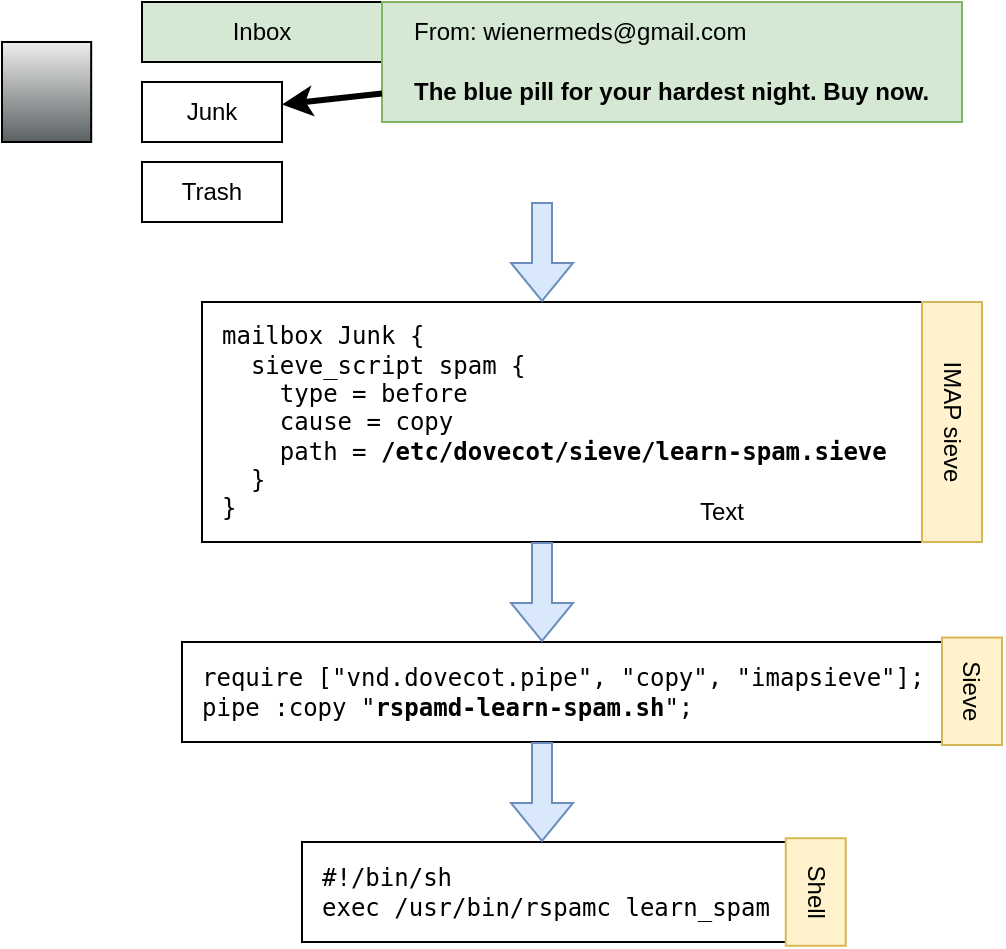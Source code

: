 <mxfile version="28.2.5">
  <diagram name="Seite-1" id="xoRvxYNhYbXPELqCOjKX">
    <mxGraphModel dx="1425" dy="828" grid="1" gridSize="10" guides="1" tooltips="1" connect="1" arrows="1" fold="1" page="1" pageScale="1" pageWidth="827" pageHeight="1169" math="0" shadow="0">
      <root>
        <mxCell id="0" />
        <mxCell id="1" parent="0" />
        <mxCell id="EY0GxazJDWYAO9ivZ3xv-1" value="" style="shape=mxgraph.networks2.icon;aspect=fixed;fillColor=#EDEDED;strokeColor=#000000;gradientColor=#5B6163;network2IconShadow=1;network2bgFillColor=none;labelPosition=center;verticalLabelPosition=bottom;align=center;verticalAlign=top;network2Icon=mxgraph.networks2.user_male;network2IconW=0.892;network2IconH=1.0;" vertex="1" parent="1">
          <mxGeometry x="90" y="179.99" width="44.59" height="50.015" as="geometry" />
        </mxCell>
        <mxCell id="EY0GxazJDWYAO9ivZ3xv-2" value="Inbox" style="rounded=0;whiteSpace=wrap;html=1;fillColor=#d5e8d4;strokeColor=default;" vertex="1" parent="1">
          <mxGeometry x="160" y="160" width="120" height="30" as="geometry" />
        </mxCell>
        <mxCell id="EY0GxazJDWYAO9ivZ3xv-3" value="Junk" style="rounded=0;whiteSpace=wrap;html=1;" vertex="1" parent="1">
          <mxGeometry x="160" y="200" width="70" height="30" as="geometry" />
        </mxCell>
        <mxCell id="EY0GxazJDWYAO9ivZ3xv-4" value="Trash" style="rounded=0;whiteSpace=wrap;html=1;" vertex="1" parent="1">
          <mxGeometry x="160" y="240" width="70" height="30" as="geometry" />
        </mxCell>
        <mxCell id="EY0GxazJDWYAO9ivZ3xv-6" value="" style="rounded=0;whiteSpace=wrap;html=1;fillColor=#d5e8d4;strokeColor=#82b366;" vertex="1" parent="1">
          <mxGeometry x="280" y="160" width="290" height="60" as="geometry" />
        </mxCell>
        <mxCell id="EY0GxazJDWYAO9ivZ3xv-5" value="The blue pill for your hardest night. Buy now." style="text;html=1;align=left;verticalAlign=middle;whiteSpace=wrap;rounded=0;fontStyle=1" vertex="1" parent="1">
          <mxGeometry x="294" y="190" width="266" height="30" as="geometry" />
        </mxCell>
        <mxCell id="EY0GxazJDWYAO9ivZ3xv-7" value="" style="endArrow=classic;html=1;rounded=0;strokeWidth=3;" edge="1" parent="1" source="EY0GxazJDWYAO9ivZ3xv-6" target="EY0GxazJDWYAO9ivZ3xv-3">
          <mxGeometry width="50" height="50" relative="1" as="geometry">
            <mxPoint x="90" y="380" as="sourcePoint" />
            <mxPoint x="140" y="330" as="targetPoint" />
          </mxGeometry>
        </mxCell>
        <mxCell id="EY0GxazJDWYAO9ivZ3xv-8" value="From: wienermeds@gmail.com" style="text;html=1;align=left;verticalAlign=middle;whiteSpace=wrap;rounded=0;" vertex="1" parent="1">
          <mxGeometry x="294" y="160" width="240" height="30" as="geometry" />
        </mxCell>
        <mxCell id="EY0GxazJDWYAO9ivZ3xv-9" value="&lt;pre data-language=&quot;sh&quot;&gt;&lt;code&gt;&lt;div class=&quot;ec-line&quot;&gt;&lt;div class=&quot;code&quot;&gt;&lt;span style=&quot;--0:#82AAFF;--1:#3B61B0&quot;&gt;mailbox&lt;/span&gt;&lt;span style=&quot;--0:#D6DEEB;--1:#403F53&quot;&gt; &lt;/span&gt;&lt;span style=&quot;--0:#ECC48D;--1:#3B61B0&quot;&gt;Junk&lt;/span&gt;&lt;span style=&quot;--0:#D6DEEB;--1:#403F53&quot;&gt; &lt;/span&gt;&lt;span style=&quot;--0:#ECC48D;--1:#3B61B0&quot;&gt;{&lt;/span&gt;&lt;/div&gt;&lt;/div&gt;&lt;div class=&quot;ec-line&quot;&gt;&lt;div class=&quot;code&quot;&gt;&lt;span class=&quot;indent&quot;&gt;  &lt;/span&gt;&lt;span style=&quot;--0:#82AAFF;--1:#3B61B0&quot;&gt;sieve_script&lt;/span&gt;&lt;span style=&quot;--0:#D6DEEB;--1:#403F53&quot;&gt; &lt;/span&gt;&lt;span style=&quot;--0:#ECC48D;--1:#3B61B0&quot;&gt;spam&lt;/span&gt;&lt;span style=&quot;--0:#D6DEEB;--1:#403F53&quot;&gt; &lt;/span&gt;&lt;span style=&quot;--0:#ECC48D;--1:#3B61B0&quot;&gt;{&lt;/span&gt;&lt;/div&gt;&lt;/div&gt;&lt;div class=&quot;ec-line&quot;&gt;&lt;div class=&quot;code&quot;&gt;&lt;span class=&quot;indent&quot;&gt;    &lt;/span&gt;&lt;span style=&quot;--0:#C5E478;--1:#3B61B0&quot;&gt;type&lt;/span&gt;&lt;span style=&quot;--0:#D6DEEB;--1:#403F53&quot;&gt; &lt;/span&gt;&lt;span style=&quot;--0:#ECC48D;--1:#3B61B0&quot;&gt;=&lt;/span&gt;&lt;span style=&quot;--0:#D6DEEB;--1:#403F53&quot;&gt; &lt;/span&gt;&lt;span style=&quot;--0:#ECC48D;--1:#3B61B0&quot;&gt;before&lt;/span&gt;&lt;/div&gt;&lt;/div&gt;&lt;div class=&quot;ec-line&quot;&gt;&lt;div class=&quot;code&quot;&gt;&lt;span class=&quot;indent&quot;&gt;    &lt;/span&gt;&lt;span style=&quot;--0:#82AAFF;--1:#3B61B0&quot;&gt;cause&lt;/span&gt;&lt;span style=&quot;--0:#D6DEEB;--1:#403F53&quot;&gt; &lt;/span&gt;&lt;span style=&quot;--0:#ECC48D;--1:#3B61B0&quot;&gt;=&lt;/span&gt;&lt;span style=&quot;--0:#D6DEEB;--1:#403F53&quot;&gt; &lt;/span&gt;&lt;span style=&quot;--0:#ECC48D;--1:#3B61B0&quot;&gt;copy&lt;/span&gt;&lt;/div&gt;&lt;/div&gt;&lt;div class=&quot;ec-line&quot;&gt;&lt;div class=&quot;code&quot;&gt;&lt;span class=&quot;indent&quot;&gt;    &lt;/span&gt;&lt;span style=&quot;--0:#82AAFF;--1:#3B61B0&quot;&gt;path&lt;/span&gt;&lt;span style=&quot;--0:#D6DEEB;--1:#403F53&quot;&gt; &lt;/span&gt;&lt;span style=&quot;--0:#ECC48D;--1:#3B61B0&quot;&gt;=&lt;/span&gt;&lt;span style=&quot;--0:#D6DEEB;--1:#403F53&quot;&gt; &lt;/span&gt;&lt;span style=&quot;--0:#ECC48D;--1:#3B61B0&quot;&gt;&lt;b&gt;/etc/dovecot/sieve/learn-spam.sieve&lt;/b&gt;&lt;/span&gt;&lt;/div&gt;&lt;/div&gt;&lt;div class=&quot;ec-line&quot;&gt;&lt;div class=&quot;code&quot;&gt;&lt;span class=&quot;indent&quot;&gt;&lt;span style=&quot;--0:#D6DEEB;--1:#403F53&quot;&gt;  &lt;/span&gt;&lt;/span&gt;&lt;span style=&quot;--0:#D6DEEB;--1:#403F53&quot;&gt;}&lt;/span&gt;&lt;/div&gt;&lt;/div&gt;&lt;div class=&quot;ec-line&quot;&gt;&lt;div class=&quot;code&quot;&gt;&lt;span style=&quot;--0:#D6DEEB;--1:#403F53&quot;&gt;}&lt;/span&gt;&lt;/div&gt;&lt;/div&gt;&lt;/code&gt;&lt;/pre&gt;" style="rounded=0;whiteSpace=wrap;html=1;align=left;spacingLeft=8;spacingTop=0;" vertex="1" parent="1">
          <mxGeometry x="190" y="310" width="360" height="120" as="geometry" />
        </mxCell>
        <mxCell id="EY0GxazJDWYAO9ivZ3xv-10" value="" style="shape=flexArrow;endArrow=classic;html=1;rounded=0;fillColor=#dae8fc;strokeColor=#6c8ebf;" edge="1" parent="1">
          <mxGeometry width="50" height="50" relative="1" as="geometry">
            <mxPoint x="360" y="260" as="sourcePoint" />
            <mxPoint x="360" y="310" as="targetPoint" />
          </mxGeometry>
        </mxCell>
        <mxCell id="EY0GxazJDWYAO9ivZ3xv-11" value="&lt;pre data-language=&quot;sh&quot;&gt;&lt;code&gt;&lt;div class=&quot;ec-line&quot;&gt;&lt;div class=&quot;code&quot;&gt;&lt;pre data-language=&quot;sh&quot;&gt;&lt;code&gt;&lt;div class=&quot;ec-line&quot;&gt;&lt;div class=&quot;code&quot;&gt;&lt;span style=&quot;--0:#ECC48D;--1:#984E4D&quot;&gt;require [&quot;vnd.dovecot.pipe&quot;, &quot;copy&quot;, &quot;imapsieve&quot;];&lt;/span&gt;&lt;/div&gt;&lt;/div&gt;&lt;div class=&quot;ec-line&quot;&gt;&lt;div class=&quot;code&quot;&gt;&lt;span style=&quot;--0:#ECC48D;--1:#984E4D&quot;&gt;pipe :copy &quot;&lt;b&gt;rspamd-learn-spam.sh&lt;/b&gt;&quot;;&lt;/span&gt;&lt;/div&gt;&lt;/div&gt;&lt;/code&gt;&lt;/pre&gt;&lt;/div&gt;&lt;/div&gt;&lt;/code&gt;&lt;/pre&gt;" style="rounded=0;whiteSpace=wrap;html=1;align=left;spacingLeft=8;spacingTop=0;" vertex="1" parent="1">
          <mxGeometry x="180" y="480" width="380" height="50" as="geometry" />
        </mxCell>
        <mxCell id="EY0GxazJDWYAO9ivZ3xv-12" value="" style="shape=flexArrow;endArrow=classic;html=1;rounded=0;fillColor=#dae8fc;strokeColor=#6c8ebf;" edge="1" parent="1">
          <mxGeometry width="50" height="50" relative="1" as="geometry">
            <mxPoint x="360" y="430" as="sourcePoint" />
            <mxPoint x="360" y="480" as="targetPoint" />
          </mxGeometry>
        </mxCell>
        <mxCell id="EY0GxazJDWYAO9ivZ3xv-13" value="&lt;pre data-language=&quot;sh&quot;&gt;&lt;code&gt;&lt;div class=&quot;ec-line&quot;&gt;&lt;div class=&quot;code&quot;&gt;&lt;pre data-language=&quot;sh&quot;&gt;&lt;code&gt;&lt;div class=&quot;ec-line&quot;&gt;&lt;div class=&quot;code&quot;&gt;&lt;pre data-language=&quot;plaintext&quot;&gt;&lt;code&gt;&lt;div class=&quot;ec-line&quot;&gt;&lt;div class=&quot;code&quot;&gt;&lt;span style=&quot;--0:#d6deeb;--1:#403f53&quot;&gt;#!/bin/sh&lt;/span&gt;&lt;/div&gt;&lt;/div&gt;&lt;div class=&quot;ec-line&quot;&gt;&lt;div class=&quot;code&quot;&gt;&lt;span style=&quot;--0:#d6deeb;--1:#403f53&quot;&gt;exec /usr/bin/rspamc learn_spam&lt;/span&gt;&lt;/div&gt;&lt;/div&gt;&lt;/code&gt;&lt;/pre&gt;&lt;/div&gt;&lt;/div&gt;&lt;/code&gt;&lt;/pre&gt;&lt;/div&gt;&lt;/div&gt;&lt;/code&gt;&lt;/pre&gt;" style="rounded=0;whiteSpace=wrap;html=1;align=left;spacingLeft=8;spacingTop=0;" vertex="1" parent="1">
          <mxGeometry x="240" y="580" width="242" height="50" as="geometry" />
        </mxCell>
        <mxCell id="EY0GxazJDWYAO9ivZ3xv-14" value="" style="shape=flexArrow;endArrow=classic;html=1;rounded=0;fillColor=#dae8fc;strokeColor=#6c8ebf;" edge="1" parent="1">
          <mxGeometry width="50" height="50" relative="1" as="geometry">
            <mxPoint x="360" y="530" as="sourcePoint" />
            <mxPoint x="360" y="580" as="targetPoint" />
          </mxGeometry>
        </mxCell>
        <mxCell id="EY0GxazJDWYAO9ivZ3xv-15" value="IMAP sieve" style="text;html=1;align=center;verticalAlign=middle;whiteSpace=wrap;rounded=0;rotation=90;fillColor=#fff2cc;strokeColor=#d6b656;" vertex="1" parent="1">
          <mxGeometry x="505" y="355" width="120" height="30" as="geometry" />
        </mxCell>
        <mxCell id="EY0GxazJDWYAO9ivZ3xv-17" value="Text" style="text;html=1;align=center;verticalAlign=middle;whiteSpace=wrap;rounded=0;" vertex="1" parent="1">
          <mxGeometry x="420" y="400" width="60" height="30" as="geometry" />
        </mxCell>
        <mxCell id="EY0GxazJDWYAO9ivZ3xv-19" value="Sieve" style="text;html=1;align=center;verticalAlign=middle;whiteSpace=wrap;rounded=0;rotation=90;fillColor=#fff2cc;strokeColor=#d6b656;" vertex="1" parent="1">
          <mxGeometry x="548.13" y="489.63" width="53.75" height="30" as="geometry" />
        </mxCell>
        <mxCell id="EY0GxazJDWYAO9ivZ3xv-20" value="Shell" style="text;html=1;align=center;verticalAlign=middle;whiteSpace=wrap;rounded=0;rotation=90;fillColor=#fff2cc;strokeColor=#d6b656;" vertex="1" parent="1">
          <mxGeometry x="470" y="590" width="53.75" height="30" as="geometry" />
        </mxCell>
      </root>
    </mxGraphModel>
  </diagram>
</mxfile>
